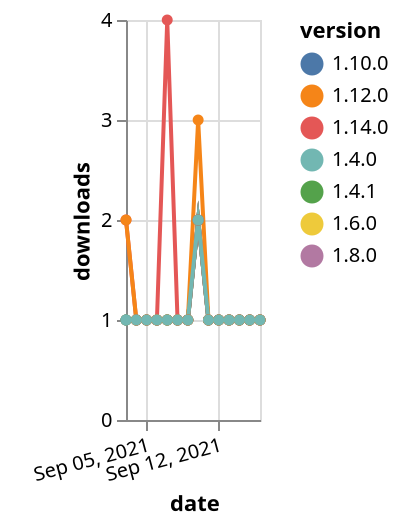 {"$schema": "https://vega.github.io/schema/vega-lite/v5.json", "description": "A simple bar chart with embedded data.", "data": {"values": [{"date": "2021-09-03", "total": 187, "delta": 1, "version": "1.6.0"}, {"date": "2021-09-04", "total": 188, "delta": 1, "version": "1.6.0"}, {"date": "2021-09-05", "total": 189, "delta": 1, "version": "1.6.0"}, {"date": "2021-09-06", "total": 190, "delta": 1, "version": "1.6.0"}, {"date": "2021-09-07", "total": 191, "delta": 1, "version": "1.6.0"}, {"date": "2021-09-08", "total": 192, "delta": 1, "version": "1.6.0"}, {"date": "2021-09-09", "total": 193, "delta": 1, "version": "1.6.0"}, {"date": "2021-09-10", "total": 195, "delta": 2, "version": "1.6.0"}, {"date": "2021-09-11", "total": 196, "delta": 1, "version": "1.6.0"}, {"date": "2021-09-12", "total": 197, "delta": 1, "version": "1.6.0"}, {"date": "2021-09-13", "total": 198, "delta": 1, "version": "1.6.0"}, {"date": "2021-09-14", "total": 199, "delta": 1, "version": "1.6.0"}, {"date": "2021-09-15", "total": 200, "delta": 1, "version": "1.6.0"}, {"date": "2021-09-16", "total": 201, "delta": 1, "version": "1.6.0"}, {"date": "2021-09-03", "total": 171, "delta": 1, "version": "1.8.0"}, {"date": "2021-09-04", "total": 172, "delta": 1, "version": "1.8.0"}, {"date": "2021-09-05", "total": 173, "delta": 1, "version": "1.8.0"}, {"date": "2021-09-06", "total": 174, "delta": 1, "version": "1.8.0"}, {"date": "2021-09-07", "total": 175, "delta": 1, "version": "1.8.0"}, {"date": "2021-09-08", "total": 176, "delta": 1, "version": "1.8.0"}, {"date": "2021-09-09", "total": 177, "delta": 1, "version": "1.8.0"}, {"date": "2021-09-10", "total": 179, "delta": 2, "version": "1.8.0"}, {"date": "2021-09-11", "total": 180, "delta": 1, "version": "1.8.0"}, {"date": "2021-09-12", "total": 181, "delta": 1, "version": "1.8.0"}, {"date": "2021-09-13", "total": 182, "delta": 1, "version": "1.8.0"}, {"date": "2021-09-14", "total": 183, "delta": 1, "version": "1.8.0"}, {"date": "2021-09-15", "total": 184, "delta": 1, "version": "1.8.0"}, {"date": "2021-09-16", "total": 185, "delta": 1, "version": "1.8.0"}, {"date": "2021-09-03", "total": 186, "delta": 1, "version": "1.10.0"}, {"date": "2021-09-04", "total": 187, "delta": 1, "version": "1.10.0"}, {"date": "2021-09-05", "total": 188, "delta": 1, "version": "1.10.0"}, {"date": "2021-09-06", "total": 189, "delta": 1, "version": "1.10.0"}, {"date": "2021-09-07", "total": 190, "delta": 1, "version": "1.10.0"}, {"date": "2021-09-08", "total": 191, "delta": 1, "version": "1.10.0"}, {"date": "2021-09-09", "total": 192, "delta": 1, "version": "1.10.0"}, {"date": "2021-09-10", "total": 194, "delta": 2, "version": "1.10.0"}, {"date": "2021-09-11", "total": 195, "delta": 1, "version": "1.10.0"}, {"date": "2021-09-12", "total": 196, "delta": 1, "version": "1.10.0"}, {"date": "2021-09-13", "total": 197, "delta": 1, "version": "1.10.0"}, {"date": "2021-09-14", "total": 198, "delta": 1, "version": "1.10.0"}, {"date": "2021-09-15", "total": 199, "delta": 1, "version": "1.10.0"}, {"date": "2021-09-16", "total": 200, "delta": 1, "version": "1.10.0"}, {"date": "2021-09-03", "total": 224, "delta": 1, "version": "1.4.1"}, {"date": "2021-09-04", "total": 225, "delta": 1, "version": "1.4.1"}, {"date": "2021-09-05", "total": 226, "delta": 1, "version": "1.4.1"}, {"date": "2021-09-06", "total": 227, "delta": 1, "version": "1.4.1"}, {"date": "2021-09-07", "total": 228, "delta": 1, "version": "1.4.1"}, {"date": "2021-09-08", "total": 229, "delta": 1, "version": "1.4.1"}, {"date": "2021-09-09", "total": 230, "delta": 1, "version": "1.4.1"}, {"date": "2021-09-10", "total": 232, "delta": 2, "version": "1.4.1"}, {"date": "2021-09-11", "total": 233, "delta": 1, "version": "1.4.1"}, {"date": "2021-09-12", "total": 234, "delta": 1, "version": "1.4.1"}, {"date": "2021-09-13", "total": 235, "delta": 1, "version": "1.4.1"}, {"date": "2021-09-14", "total": 236, "delta": 1, "version": "1.4.1"}, {"date": "2021-09-15", "total": 237, "delta": 1, "version": "1.4.1"}, {"date": "2021-09-16", "total": 238, "delta": 1, "version": "1.4.1"}, {"date": "2021-09-03", "total": 139, "delta": 2, "version": "1.14.0"}, {"date": "2021-09-04", "total": 140, "delta": 1, "version": "1.14.0"}, {"date": "2021-09-05", "total": 141, "delta": 1, "version": "1.14.0"}, {"date": "2021-09-06", "total": 142, "delta": 1, "version": "1.14.0"}, {"date": "2021-09-07", "total": 146, "delta": 4, "version": "1.14.0"}, {"date": "2021-09-08", "total": 147, "delta": 1, "version": "1.14.0"}, {"date": "2021-09-09", "total": 148, "delta": 1, "version": "1.14.0"}, {"date": "2021-09-10", "total": 150, "delta": 2, "version": "1.14.0"}, {"date": "2021-09-11", "total": 151, "delta": 1, "version": "1.14.0"}, {"date": "2021-09-12", "total": 152, "delta": 1, "version": "1.14.0"}, {"date": "2021-09-13", "total": 153, "delta": 1, "version": "1.14.0"}, {"date": "2021-09-14", "total": 154, "delta": 1, "version": "1.14.0"}, {"date": "2021-09-15", "total": 155, "delta": 1, "version": "1.14.0"}, {"date": "2021-09-16", "total": 156, "delta": 1, "version": "1.14.0"}, {"date": "2021-09-03", "total": 232, "delta": 2, "version": "1.12.0"}, {"date": "2021-09-04", "total": 233, "delta": 1, "version": "1.12.0"}, {"date": "2021-09-05", "total": 234, "delta": 1, "version": "1.12.0"}, {"date": "2021-09-06", "total": 235, "delta": 1, "version": "1.12.0"}, {"date": "2021-09-07", "total": 236, "delta": 1, "version": "1.12.0"}, {"date": "2021-09-08", "total": 237, "delta": 1, "version": "1.12.0"}, {"date": "2021-09-09", "total": 238, "delta": 1, "version": "1.12.0"}, {"date": "2021-09-10", "total": 241, "delta": 3, "version": "1.12.0"}, {"date": "2021-09-11", "total": 242, "delta": 1, "version": "1.12.0"}, {"date": "2021-09-12", "total": 243, "delta": 1, "version": "1.12.0"}, {"date": "2021-09-13", "total": 244, "delta": 1, "version": "1.12.0"}, {"date": "2021-09-14", "total": 245, "delta": 1, "version": "1.12.0"}, {"date": "2021-09-15", "total": 246, "delta": 1, "version": "1.12.0"}, {"date": "2021-09-16", "total": 247, "delta": 1, "version": "1.12.0"}, {"date": "2021-09-03", "total": 224, "delta": 1, "version": "1.4.0"}, {"date": "2021-09-04", "total": 225, "delta": 1, "version": "1.4.0"}, {"date": "2021-09-05", "total": 226, "delta": 1, "version": "1.4.0"}, {"date": "2021-09-06", "total": 227, "delta": 1, "version": "1.4.0"}, {"date": "2021-09-07", "total": 228, "delta": 1, "version": "1.4.0"}, {"date": "2021-09-08", "total": 229, "delta": 1, "version": "1.4.0"}, {"date": "2021-09-09", "total": 230, "delta": 1, "version": "1.4.0"}, {"date": "2021-09-10", "total": 232, "delta": 2, "version": "1.4.0"}, {"date": "2021-09-11", "total": 233, "delta": 1, "version": "1.4.0"}, {"date": "2021-09-12", "total": 234, "delta": 1, "version": "1.4.0"}, {"date": "2021-09-13", "total": 235, "delta": 1, "version": "1.4.0"}, {"date": "2021-09-14", "total": 236, "delta": 1, "version": "1.4.0"}, {"date": "2021-09-15", "total": 237, "delta": 1, "version": "1.4.0"}, {"date": "2021-09-16", "total": 238, "delta": 1, "version": "1.4.0"}]}, "width": "container", "mark": {"type": "line", "point": {"filled": true}}, "encoding": {"x": {"field": "date", "type": "temporal", "timeUnit": "yearmonthdate", "title": "date", "axis": {"labelAngle": -15}}, "y": {"field": "delta", "type": "quantitative", "title": "downloads"}, "color": {"field": "version", "type": "nominal"}, "tooltip": {"field": "delta"}}}